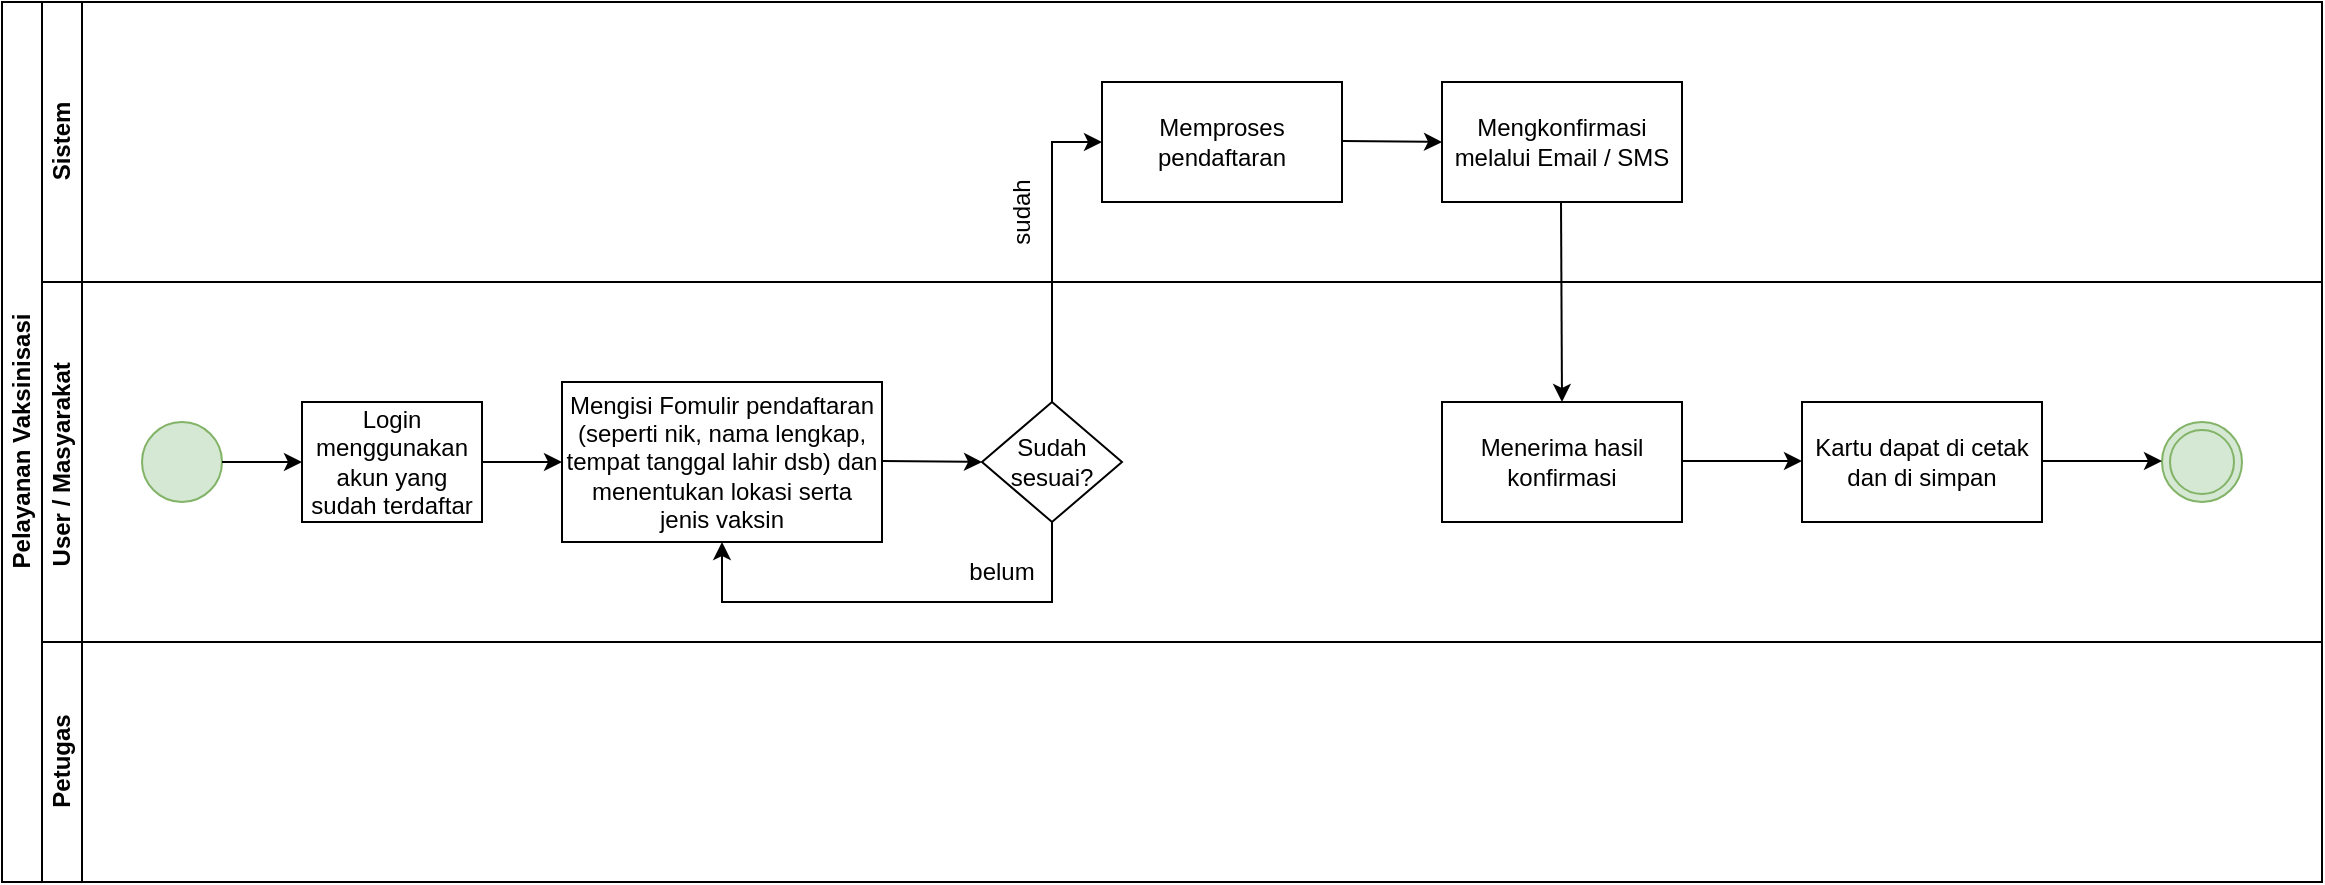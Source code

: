 <mxfile version="20.8.10" type="device" pages="5"><diagram id="prtHgNgQTEPvFCAcTncT" name="Page-1"><mxGraphModel dx="1036" dy="606" grid="1" gridSize="10" guides="1" tooltips="1" connect="1" arrows="1" fold="1" page="1" pageScale="1" pageWidth="827" pageHeight="1169" math="0" shadow="0"><root><mxCell id="0"/><mxCell id="1" parent="0"/><mxCell id="dNxyNK7c78bLwvsdeMH5-19" value="Pelayanan Vaksinisasi" style="swimlane;html=1;childLayout=stackLayout;resizeParent=1;resizeParentMax=0;horizontal=0;startSize=20;horizontalStack=0;" parent="1" vertex="1"><mxGeometry x="40" y="40" width="1160" height="440" as="geometry"/></mxCell><mxCell id="dNxyNK7c78bLwvsdeMH5-20" value="Sistem" style="swimlane;html=1;startSize=20;horizontal=0;" parent="dNxyNK7c78bLwvsdeMH5-19" vertex="1"><mxGeometry x="20" width="1140" height="140" as="geometry"/></mxCell><mxCell id="LOuu-jyHuqDGYRg9xPOF-10" value="" style="endArrow=classic;html=1;rounded=0;exitX=0.5;exitY=0;exitDx=0;exitDy=0;" parent="dNxyNK7c78bLwvsdeMH5-20" source="LOuu-jyHuqDGYRg9xPOF-5" edge="1"><mxGeometry width="50" height="50" relative="1" as="geometry"><mxPoint x="480" y="190" as="sourcePoint"/><mxPoint x="530" y="70" as="targetPoint"/><Array as="points"><mxPoint x="505" y="70"/></Array></mxGeometry></mxCell><mxCell id="LOuu-jyHuqDGYRg9xPOF-11" value="Memproses pendaftaran" style="rounded=0;whiteSpace=wrap;html=1;" parent="dNxyNK7c78bLwvsdeMH5-20" vertex="1"><mxGeometry x="530" y="40" width="120" height="60" as="geometry"/></mxCell><mxCell id="LOuu-jyHuqDGYRg9xPOF-14" value="" style="endArrow=classic;html=1;rounded=0;" parent="dNxyNK7c78bLwvsdeMH5-20" edge="1"><mxGeometry width="50" height="50" relative="1" as="geometry"><mxPoint x="650" y="69.5" as="sourcePoint"/><mxPoint x="700" y="70" as="targetPoint"/></mxGeometry></mxCell><mxCell id="LOuu-jyHuqDGYRg9xPOF-13" value="Mengkonfirmasi melalui Email / SMS" style="rounded=0;whiteSpace=wrap;html=1;" parent="dNxyNK7c78bLwvsdeMH5-20" vertex="1"><mxGeometry x="700" y="40" width="120" height="60" as="geometry"/></mxCell><mxCell id="LOuu-jyHuqDGYRg9xPOF-15" value="" style="endArrow=classic;html=1;rounded=0;entryX=0.5;entryY=0;entryDx=0;entryDy=0;" parent="dNxyNK7c78bLwvsdeMH5-20" target="LOuu-jyHuqDGYRg9xPOF-16" edge="1"><mxGeometry width="50" height="50" relative="1" as="geometry"><mxPoint x="759.5" y="100" as="sourcePoint"/><mxPoint x="760" y="190" as="targetPoint"/></mxGeometry></mxCell><mxCell id="LOuu-jyHuqDGYRg9xPOF-40" value="sudah" style="text;html=1;strokeColor=none;fillColor=none;align=center;verticalAlign=middle;whiteSpace=wrap;rounded=0;rotation=270;" parent="dNxyNK7c78bLwvsdeMH5-20" vertex="1"><mxGeometry x="460" y="90" width="60" height="30" as="geometry"/></mxCell><mxCell id="dNxyNK7c78bLwvsdeMH5-21" value="User / Masyarakat&amp;nbsp;" style="swimlane;html=1;startSize=20;horizontal=0;" parent="dNxyNK7c78bLwvsdeMH5-19" vertex="1"><mxGeometry x="20" y="140" width="1140" height="180" as="geometry"><mxRectangle x="20" y="120" width="430" height="30" as="alternateBounds"/></mxGeometry></mxCell><mxCell id="dNxyNK7c78bLwvsdeMH5-23" value="" style="ellipse;whiteSpace=wrap;html=1;fillColor=#d5e8d4;strokeColor=#82b366;" parent="dNxyNK7c78bLwvsdeMH5-21" vertex="1"><mxGeometry x="50" y="70" width="40" height="40" as="geometry"/></mxCell><mxCell id="dNxyNK7c78bLwvsdeMH5-24" value="Login menggunakan akun yang sudah terdaftar" style="rounded=0;whiteSpace=wrap;html=1;fontFamily=Helvetica;fontSize=12;fontColor=#000000;align=center;" parent="dNxyNK7c78bLwvsdeMH5-21" vertex="1"><mxGeometry x="130" y="60" width="90" height="60" as="geometry"/></mxCell><mxCell id="dNxyNK7c78bLwvsdeMH5-25" value="" style="edgeStyle=orthogonalEdgeStyle;rounded=0;orthogonalLoop=1;jettySize=auto;html=1;" parent="dNxyNK7c78bLwvsdeMH5-21" source="dNxyNK7c78bLwvsdeMH5-23" target="dNxyNK7c78bLwvsdeMH5-24" edge="1"><mxGeometry relative="1" as="geometry"/></mxCell><mxCell id="LOuu-jyHuqDGYRg9xPOF-1" value="Mengisi Fomulir pendaftaran (seperti nik, nama lengkap, tempat tanggal lahir dsb) dan menentukan lokasi serta jenis vaksin" style="rounded=0;whiteSpace=wrap;html=1;" parent="dNxyNK7c78bLwvsdeMH5-21" vertex="1"><mxGeometry x="260" y="50" width="160" height="80" as="geometry"/></mxCell><mxCell id="LOuu-jyHuqDGYRg9xPOF-2" value="" style="endArrow=classic;html=1;rounded=0;entryX=0;entryY=0.5;entryDx=0;entryDy=0;exitX=1;exitY=0.5;exitDx=0;exitDy=0;" parent="dNxyNK7c78bLwvsdeMH5-21" source="dNxyNK7c78bLwvsdeMH5-24" target="LOuu-jyHuqDGYRg9xPOF-1" edge="1"><mxGeometry width="50" height="50" relative="1" as="geometry"><mxPoint x="210" y="-140.5" as="sourcePoint"/><mxPoint x="270" y="-140.5" as="targetPoint"/></mxGeometry></mxCell><mxCell id="LOuu-jyHuqDGYRg9xPOF-5" value="Sudah sesuai?" style="rhombus;whiteSpace=wrap;html=1;" parent="dNxyNK7c78bLwvsdeMH5-21" vertex="1"><mxGeometry x="470" y="60" width="70" height="60" as="geometry"/></mxCell><mxCell id="LOuu-jyHuqDGYRg9xPOF-3" value="" style="endArrow=classic;html=1;rounded=0;" parent="dNxyNK7c78bLwvsdeMH5-21" edge="1"><mxGeometry width="50" height="50" relative="1" as="geometry"><mxPoint x="420" y="89.5" as="sourcePoint"/><mxPoint x="470" y="90" as="targetPoint"/></mxGeometry></mxCell><mxCell id="LOuu-jyHuqDGYRg9xPOF-8" value="belum" style="text;html=1;strokeColor=none;fillColor=none;align=center;verticalAlign=middle;whiteSpace=wrap;rounded=0;rotation=0;" parent="dNxyNK7c78bLwvsdeMH5-21" vertex="1"><mxGeometry x="450" y="130" width="60" height="30" as="geometry"/></mxCell><mxCell id="LOuu-jyHuqDGYRg9xPOF-9" value="" style="endArrow=classic;html=1;rounded=0;exitX=0.5;exitY=1;exitDx=0;exitDy=0;" parent="dNxyNK7c78bLwvsdeMH5-21" source="LOuu-jyHuqDGYRg9xPOF-5" edge="1"><mxGeometry width="50" height="50" relative="1" as="geometry"><mxPoint x="485" y="120" as="sourcePoint"/><mxPoint x="340" y="130" as="targetPoint"/><Array as="points"><mxPoint x="505" y="160"/><mxPoint x="340" y="160"/></Array></mxGeometry></mxCell><mxCell id="LOuu-jyHuqDGYRg9xPOF-16" value="Menerima hasil konfirmasi" style="rounded=0;whiteSpace=wrap;html=1;" parent="dNxyNK7c78bLwvsdeMH5-21" vertex="1"><mxGeometry x="700" y="60" width="120" height="60" as="geometry"/></mxCell><mxCell id="LOuu-jyHuqDGYRg9xPOF-17" value="" style="endArrow=classic;html=1;rounded=0;" parent="dNxyNK7c78bLwvsdeMH5-21" edge="1"><mxGeometry width="50" height="50" relative="1" as="geometry"><mxPoint x="820" y="89.5" as="sourcePoint"/><mxPoint x="880" y="89.5" as="targetPoint"/></mxGeometry></mxCell><mxCell id="LOuu-jyHuqDGYRg9xPOF-18" value="Kartu dapat di cetak dan di simpan" style="rounded=0;whiteSpace=wrap;html=1;" parent="dNxyNK7c78bLwvsdeMH5-21" vertex="1"><mxGeometry x="880" y="60" width="120" height="60" as="geometry"/></mxCell><mxCell id="wQNVYdgq0Wwh8lazHFHX-1" value="" style="ellipse;shape=doubleEllipse;whiteSpace=wrap;html=1;aspect=fixed;fillColor=#d5e8d4;strokeColor=#82b366;" parent="dNxyNK7c78bLwvsdeMH5-21" vertex="1"><mxGeometry x="1060" y="70" width="40" height="40" as="geometry"/></mxCell><mxCell id="wQNVYdgq0Wwh8lazHFHX-4" value="" style="endArrow=classic;html=1;rounded=0;" parent="dNxyNK7c78bLwvsdeMH5-21" edge="1"><mxGeometry width="50" height="50" relative="1" as="geometry"><mxPoint x="1000" y="89.5" as="sourcePoint"/><mxPoint x="1060" y="89.5" as="targetPoint"/></mxGeometry></mxCell><mxCell id="dNxyNK7c78bLwvsdeMH5-22" value="Petugas" style="swimlane;html=1;startSize=20;horizontal=0;" parent="dNxyNK7c78bLwvsdeMH5-19" vertex="1"><mxGeometry x="20" y="320" width="1140" height="120" as="geometry"/></mxCell></root></mxGraphModel></diagram><diagram id="8K94MQqM-Vt7D3a527Qc" name="Page-2"><mxGraphModel dx="1036" dy="606" grid="1" gridSize="10" guides="1" tooltips="1" connect="1" arrows="1" fold="1" page="1" pageScale="1" pageWidth="850" pageHeight="1100" math="0" shadow="0"><root><mxCell id="0"/><mxCell id="1" parent="0"/><mxCell id="xqZS6DgPjdt3YnQOpDc3-1" value="Pelayanan Vaksinisasi" style="swimlane;html=1;childLayout=stackLayout;resizeParent=1;resizeParentMax=0;horizontal=0;startSize=20;horizontalStack=0;" vertex="1" parent="1"><mxGeometry x="40" y="40" width="1720" height="470" as="geometry"/></mxCell><mxCell id="xqZS6DgPjdt3YnQOpDc3-2" value="Sistem" style="swimlane;html=1;startSize=20;horizontal=0;" vertex="1" parent="xqZS6DgPjdt3YnQOpDc3-1"><mxGeometry x="20" width="1700" height="140" as="geometry"/></mxCell><mxCell id="Rt38wYcLtu5d_WjaU9A9-9" value="menampilkan status program vaksinasi bahwa anda siap di vaksin di lokasi terdekat dari tempat tinggal anda" style="rounded=0;whiteSpace=wrap;html=1;strokeColor=#000000;fillColor=#FFFFFF;" vertex="1" parent="xqZS6DgPjdt3YnQOpDc3-2"><mxGeometry x="620" y="40" width="170" height="60" as="geometry"/></mxCell><mxCell id="Rt38wYcLtu5d_WjaU9A9-10" value="" style="endArrow=classic;html=1;rounded=0;" edge="1" parent="xqZS6DgPjdt3YnQOpDc3-2"><mxGeometry width="50" height="50" relative="1" as="geometry"><mxPoint x="790" y="70" as="sourcePoint"/><mxPoint x="830" y="200" as="targetPoint"/><Array as="points"><mxPoint x="830" y="70"/></Array></mxGeometry></mxCell><mxCell id="Rt38wYcLtu5d_WjaU9A9-31" value="Menampilkan sertifikat vaksin, klik gambar sertifikat lalu unduh" style="rounded=0;whiteSpace=wrap;html=1;strokeColor=#000000;fillColor=#FFFFFF;" vertex="1" parent="xqZS6DgPjdt3YnQOpDc3-2"><mxGeometry x="1330" y="40" width="120" height="60" as="geometry"/></mxCell><mxCell id="Rt38wYcLtu5d_WjaU9A9-32" value="" style="endArrow=classic;html=1;rounded=0;" edge="1" parent="xqZS6DgPjdt3YnQOpDc3-2"><mxGeometry width="50" height="50" relative="1" as="geometry"><mxPoint x="1450" y="70" as="sourcePoint"/><mxPoint x="1500" y="70" as="targetPoint"/></mxGeometry></mxCell><mxCell id="Rt38wYcLtu5d_WjaU9A9-33" value="" style="ellipse;shape=doubleEllipse;whiteSpace=wrap;html=1;aspect=fixed;strokeColor=#000000;fillColor=#000000;" vertex="1" parent="xqZS6DgPjdt3YnQOpDc3-2"><mxGeometry x="1500" y="55" width="30" height="30" as="geometry"/></mxCell><mxCell id="xqZS6DgPjdt3YnQOpDc3-9" value="User / Masyarakat&amp;nbsp;" style="swimlane;html=1;startSize=20;horizontal=0;" vertex="1" parent="xqZS6DgPjdt3YnQOpDc3-1"><mxGeometry x="20" y="140" width="1700" height="180" as="geometry"><mxRectangle x="20" y="120" width="430" height="30" as="alternateBounds"/></mxGeometry></mxCell><mxCell id="xqZS6DgPjdt3YnQOpDc3-25" value="" style="ellipse;whiteSpace=wrap;html=1;aspect=fixed;strokeColor=#000000;fillColor=#000000;" vertex="1" parent="xqZS6DgPjdt3YnQOpDc3-9"><mxGeometry x="40" y="80" width="20" height="20" as="geometry"/></mxCell><mxCell id="2CpJQ2Hvo_l_LC1TLVU6-1" value="" style="endArrow=classic;html=1;rounded=0;" edge="1" parent="xqZS6DgPjdt3YnQOpDc3-9"><mxGeometry width="50" height="50" relative="1" as="geometry"><mxPoint x="60" y="89.5" as="sourcePoint"/><mxPoint x="100" y="90" as="targetPoint"/></mxGeometry></mxCell><mxCell id="2CpJQ2Hvo_l_LC1TLVU6-2" value="Login menggunakan akun yang sudah terdaftar" style="rounded=0;whiteSpace=wrap;html=1;strokeColor=#000000;fillColor=#FFFFFF;" vertex="1" parent="xqZS6DgPjdt3YnQOpDc3-9"><mxGeometry x="100" y="60" width="120" height="60" as="geometry"/></mxCell><mxCell id="2CpJQ2Hvo_l_LC1TLVU6-3" value="" style="endArrow=classic;html=1;rounded=0;" edge="1" parent="xqZS6DgPjdt3YnQOpDc3-9"><mxGeometry width="50" height="50" relative="1" as="geometry"><mxPoint x="220" y="89.5" as="sourcePoint"/><mxPoint x="260" y="90" as="targetPoint"/></mxGeometry></mxCell><mxCell id="2CpJQ2Hvo_l_LC1TLVU6-4" value="klik pendaftaran vaksinisasi&amp;nbsp;" style="rounded=0;whiteSpace=wrap;html=1;strokeColor=#000000;fillColor=#FFFFFF;" vertex="1" parent="xqZS6DgPjdt3YnQOpDc3-9"><mxGeometry x="260" y="60" width="130" height="60" as="geometry"/></mxCell><mxCell id="Rt38wYcLtu5d_WjaU9A9-2" value="" style="endArrow=classic;html=1;rounded=0;" edge="1" parent="xqZS6DgPjdt3YnQOpDc3-9"><mxGeometry width="50" height="50" relative="1" as="geometry"><mxPoint x="390" y="89.5" as="sourcePoint"/><mxPoint x="430" y="90" as="targetPoint"/></mxGeometry></mxCell><mxCell id="Rt38wYcLtu5d_WjaU9A9-3" value="Mengisi formulir pendaftaran sesuai data KTP" style="rounded=0;whiteSpace=wrap;html=1;strokeColor=#000000;fillColor=#FFFFFF;" vertex="1" parent="xqZS6DgPjdt3YnQOpDc3-9"><mxGeometry x="430" y="60" width="120" height="60" as="geometry"/></mxCell><mxCell id="Rt38wYcLtu5d_WjaU9A9-4" value="" style="endArrow=classic;html=1;rounded=0;" edge="1" parent="xqZS6DgPjdt3YnQOpDc3-9"><mxGeometry width="50" height="50" relative="1" as="geometry"><mxPoint x="550" y="89.5" as="sourcePoint"/><mxPoint x="590" y="90" as="targetPoint"/></mxGeometry></mxCell><mxCell id="Rt38wYcLtu5d_WjaU9A9-6" value="berhasil?" style="rhombus;whiteSpace=wrap;html=1;strokeColor=#000000;fillColor=#FFFFFF;" vertex="1" parent="xqZS6DgPjdt3YnQOpDc3-9"><mxGeometry x="590" y="55" width="70" height="70" as="geometry"/></mxCell><mxCell id="Rt38wYcLtu5d_WjaU9A9-7" value="" style="endArrow=classic;html=1;rounded=0;exitX=0.5;exitY=0;exitDx=0;exitDy=0;entryX=0.5;entryY=0;entryDx=0;entryDy=0;" edge="1" parent="xqZS6DgPjdt3YnQOpDc3-9" source="Rt38wYcLtu5d_WjaU9A9-6" target="Rt38wYcLtu5d_WjaU9A9-3"><mxGeometry width="50" height="50" relative="1" as="geometry"><mxPoint x="620" y="55" as="sourcePoint"/><mxPoint x="510" y="50" as="targetPoint"/><Array as="points"><mxPoint x="625" y="20"/><mxPoint x="490" y="20"/></Array></mxGeometry></mxCell><mxCell id="Rt38wYcLtu5d_WjaU9A9-8" value="" style="endArrow=classic;html=1;rounded=0;" edge="1" parent="xqZS6DgPjdt3YnQOpDc3-9"><mxGeometry width="50" height="50" relative="1" as="geometry"><mxPoint x="660" y="90" as="sourcePoint"/><mxPoint x="700" y="-40" as="targetPoint"/><Array as="points"><mxPoint x="700" y="90"/></Array></mxGeometry></mxCell><mxCell id="Rt38wYcLtu5d_WjaU9A9-11" value="Datang ke lokasi vaksinasi" style="rounded=0;whiteSpace=wrap;html=1;strokeColor=#000000;fillColor=#FFFFFF;" vertex="1" parent="xqZS6DgPjdt3YnQOpDc3-9"><mxGeometry x="770" y="60" width="120" height="60" as="geometry"/></mxCell><mxCell id="Rt38wYcLtu5d_WjaU9A9-12" value="" style="endArrow=classic;html=1;rounded=0;" edge="1" parent="xqZS6DgPjdt3YnQOpDc3-9"><mxGeometry width="50" height="50" relative="1" as="geometry"><mxPoint x="830" y="120" as="sourcePoint"/><mxPoint x="830" y="220" as="targetPoint"/></mxGeometry></mxCell><mxCell id="Rt38wYcLtu5d_WjaU9A9-19" value="Dicek suhu badan dan tensi" style="rounded=0;whiteSpace=wrap;html=1;strokeColor=#000000;fillColor=#FFFFFF;" vertex="1" parent="xqZS6DgPjdt3YnQOpDc3-9"><mxGeometry x="990" y="60" width="120" height="60" as="geometry"/></mxCell><mxCell id="Rt38wYcLtu5d_WjaU9A9-24" value="" style="endArrow=classic;html=1;rounded=0;" edge="1" parent="xqZS6DgPjdt3YnQOpDc3-9"><mxGeometry width="50" height="50" relative="1" as="geometry"><mxPoint x="1110" y="90" as="sourcePoint"/><mxPoint x="1140" y="220" as="targetPoint"/><Array as="points"><mxPoint x="1140" y="90"/></Array></mxGeometry></mxCell><mxCell id="Rt38wYcLtu5d_WjaU9A9-27" value="observasi 30 menit dan vaksinasi telah di lakukan" style="rounded=0;whiteSpace=wrap;html=1;strokeColor=#000000;fillColor=#FFFFFF;" vertex="1" parent="xqZS6DgPjdt3YnQOpDc3-9"><mxGeometry x="1160" y="60" width="120" height="60" as="geometry"/></mxCell><mxCell id="Rt38wYcLtu5d_WjaU9A9-28" value="" style="endArrow=classic;html=1;rounded=0;" edge="1" parent="xqZS6DgPjdt3YnQOpDc3-9"><mxGeometry width="50" height="50" relative="1" as="geometry"><mxPoint x="1280" y="90" as="sourcePoint"/><mxPoint x="1320" y="90" as="targetPoint"/></mxGeometry></mxCell><mxCell id="Rt38wYcLtu5d_WjaU9A9-29" value="Login ke sistem untuk mengecek sertifikat vaksin dengan menginputkan no telp dan nama lengkap. Klik submit lalu klik sertifikat vaksin" style="rounded=0;whiteSpace=wrap;html=1;strokeColor=#000000;fillColor=#FFFFFF;" vertex="1" parent="xqZS6DgPjdt3YnQOpDc3-9"><mxGeometry x="1320" y="60" width="180" height="80" as="geometry"/></mxCell><mxCell id="Rt38wYcLtu5d_WjaU9A9-30" value="" style="endArrow=classic;html=1;rounded=0;" edge="1" parent="xqZS6DgPjdt3YnQOpDc3-9"><mxGeometry width="50" height="50" relative="1" as="geometry"><mxPoint x="1390" y="60" as="sourcePoint"/><mxPoint x="1390" y="-40" as="targetPoint"/></mxGeometry></mxCell><mxCell id="Rt38wYcLtu5d_WjaU9A9-34" value="tidak" style="text;html=1;align=center;verticalAlign=middle;resizable=0;points=[];autosize=1;strokeColor=none;fillColor=none;rotation=270;" vertex="1" parent="xqZS6DgPjdt3YnQOpDc3-9"><mxGeometry x="590" y="25" width="50" height="30" as="geometry"/></mxCell><mxCell id="Rt38wYcLtu5d_WjaU9A9-35" value="ya" style="text;html=1;align=center;verticalAlign=middle;resizable=0;points=[];autosize=1;strokeColor=none;fillColor=none;" vertex="1" parent="xqZS6DgPjdt3YnQOpDc3-9"><mxGeometry x="660" y="60" width="40" height="30" as="geometry"/></mxCell><mxCell id="xqZS6DgPjdt3YnQOpDc3-24" value="Petugas" style="swimlane;html=1;startSize=20;horizontal=0;" vertex="1" parent="xqZS6DgPjdt3YnQOpDc3-1"><mxGeometry x="20" y="320" width="1700" height="150" as="geometry"/></mxCell><mxCell id="Rt38wYcLtu5d_WjaU9A9-14" value="Melakukan registrasi ulang untuk mengecek apakah sudah terdaftar atau belum&amp;nbsp;" style="rounded=0;whiteSpace=wrap;html=1;strokeColor=#000000;fillColor=#FFFFFF;" vertex="1" parent="xqZS6DgPjdt3YnQOpDc3-24"><mxGeometry x="760" y="40" width="140" height="60" as="geometry"/></mxCell><mxCell id="Rt38wYcLtu5d_WjaU9A9-16" value="" style="endArrow=classic;html=1;rounded=0;" edge="1" parent="xqZS6DgPjdt3YnQOpDc3-24"><mxGeometry width="50" height="50" relative="1" as="geometry"><mxPoint x="900" y="70" as="sourcePoint"/><mxPoint x="940" y="70" as="targetPoint"/></mxGeometry></mxCell><mxCell id="Rt38wYcLtu5d_WjaU9A9-17" value="sudah daftar?" style="rhombus;whiteSpace=wrap;html=1;strokeColor=#000000;fillColor=#FFFFFF;" vertex="1" parent="xqZS6DgPjdt3YnQOpDc3-24"><mxGeometry x="940" y="35" width="70" height="70" as="geometry"/></mxCell><mxCell id="Rt38wYcLtu5d_WjaU9A9-18" value="" style="endArrow=classic;html=1;rounded=0;" edge="1" parent="xqZS6DgPjdt3YnQOpDc3-24"><mxGeometry width="50" height="50" relative="1" as="geometry"><mxPoint x="1010" y="70" as="sourcePoint"/><mxPoint x="1050" y="-60" as="targetPoint"/><Array as="points"><mxPoint x="1050" y="70"/></Array></mxGeometry></mxCell><mxCell id="Rt38wYcLtu5d_WjaU9A9-25" value="Proses vaksinasi dilakukan" style="rounded=0;whiteSpace=wrap;html=1;strokeColor=#000000;fillColor=#FFFFFF;" vertex="1" parent="xqZS6DgPjdt3YnQOpDc3-24"><mxGeometry x="1080" y="40" width="120" height="60" as="geometry"/></mxCell><mxCell id="Rt38wYcLtu5d_WjaU9A9-26" value="" style="endArrow=classic;html=1;rounded=0;" edge="1" parent="xqZS6DgPjdt3YnQOpDc3-24"><mxGeometry width="50" height="50" relative="1" as="geometry"><mxPoint x="1200" y="69.5" as="sourcePoint"/><mxPoint x="1220" y="-60" as="targetPoint"/><Array as="points"><mxPoint x="1220" y="70"/></Array></mxGeometry></mxCell><mxCell id="Rt38wYcLtu5d_WjaU9A9-37" value="belum" style="text;html=1;align=center;verticalAlign=middle;resizable=0;points=[];autosize=1;strokeColor=none;fillColor=none;" vertex="1" parent="xqZS6DgPjdt3YnQOpDc3-24"><mxGeometry x="920" y="105" width="60" height="30" as="geometry"/></mxCell><mxCell id="Rt38wYcLtu5d_WjaU9A9-38" value="sudah" style="text;html=1;align=center;verticalAlign=middle;resizable=0;points=[];autosize=1;strokeColor=none;fillColor=none;rotation=270;" vertex="1" parent="xqZS6DgPjdt3YnQOpDc3-24"><mxGeometry x="1010" y="30" width="60" height="30" as="geometry"/></mxCell><mxCell id="Rt38wYcLtu5d_WjaU9A9-15" value="" style="endArrow=classic;html=1;rounded=0;entryX=0.5;entryY=1;entryDx=0;entryDy=0;exitX=0.5;exitY=1;exitDx=0;exitDy=0;" edge="1" parent="xqZS6DgPjdt3YnQOpDc3-1" source="Rt38wYcLtu5d_WjaU9A9-17" target="2CpJQ2Hvo_l_LC1TLVU6-4"><mxGeometry width="50" height="50" relative="1" as="geometry"><mxPoint x="1000" y="430" as="sourcePoint"/><mxPoint x="340" y="270" as="targetPoint"/><Array as="points"><mxPoint x="995" y="450"/><mxPoint x="345" y="450"/></Array></mxGeometry></mxCell></root></mxGraphModel></diagram><diagram id="FvnniXSFJFe5qdz_kHg-" name="Page-3"><mxGraphModel dx="1036" dy="606" grid="1" gridSize="10" guides="1" tooltips="1" connect="1" arrows="1" fold="1" page="1" pageScale="1" pageWidth="850" pageHeight="1100" math="0" shadow="0"><root><mxCell id="0"/><mxCell id="1" parent="0"/><mxCell id="aJBUdQUYn5VP0tZfn6v--1" value="Pelayanan Pendaftaran Rumah Sakit" style="swimlane;html=1;childLayout=stackLayout;resizeParent=1;resizeParentMax=0;horizontal=0;startSize=20;horizontalStack=0;" parent="1" vertex="1"><mxGeometry x="40" y="40" width="2400" height="490" as="geometry"/></mxCell><mxCell id="aJBUdQUYn5VP0tZfn6v--2" value="Sistem" style="swimlane;html=1;startSize=20;horizontal=0;" parent="aJBUdQUYn5VP0tZfn6v--1" vertex="1"><mxGeometry x="20" width="2380" height="160" as="geometry"/></mxCell><mxCell id="v40Nx-a6k0F29u0qCqgG-9" value="Melakukan pengecekan kelengkapan data" style="rounded=0;whiteSpace=wrap;html=1;strokeColor=#141514;fillColor=#FFFFFF;" parent="aJBUdQUYn5VP0tZfn6v--2" vertex="1"><mxGeometry x="690" y="60" width="120" height="60" as="geometry"/></mxCell><mxCell id="v40Nx-a6k0F29u0qCqgG-11" value="data sudah lengkap?" style="rhombus;whiteSpace=wrap;html=1;strokeColor=#141514;fillColor=#FFFFFF;" parent="aJBUdQUYn5VP0tZfn6v--2" vertex="1"><mxGeometry x="860" y="50" width="70" height="80" as="geometry"/></mxCell><mxCell id="bD3K9iYFp6nNUAMUCaT--7" value="" style="endArrow=classic;html=1;rounded=0;" parent="aJBUdQUYn5VP0tZfn6v--2" edge="1"><mxGeometry width="50" height="50" relative="1" as="geometry"><mxPoint x="810" y="90" as="sourcePoint"/><mxPoint x="860" y="90" as="targetPoint"/></mxGeometry></mxCell><mxCell id="bD3K9iYFp6nNUAMUCaT--9" value="" style="endArrow=classic;html=1;rounded=0;" parent="aJBUdQUYn5VP0tZfn6v--2" edge="1"><mxGeometry width="50" height="50" relative="1" as="geometry"><mxPoint x="930" y="90" as="sourcePoint"/><mxPoint x="980" y="90" as="targetPoint"/></mxGeometry></mxCell><mxCell id="v40Nx-a6k0F29u0qCqgG-15" value="Melakukan konfirmasi/pemberitahuan melalui Email/SMS bahwa akunnya sudah bisa digunakan" style="rounded=0;whiteSpace=wrap;html=1;strokeColor=#141514;fillColor=#FFFFFF;" parent="aJBUdQUYn5VP0tZfn6v--2" vertex="1"><mxGeometry x="980" y="60" width="190" height="60" as="geometry"/></mxCell><mxCell id="bD3K9iYFp6nNUAMUCaT--15" value="" style="endArrow=classic;html=1;rounded=0;entryX=0.5;entryY=0;entryDx=0;entryDy=0;" parent="aJBUdQUYn5VP0tZfn6v--2" target="bD3K9iYFp6nNUAMUCaT--13" edge="1"><mxGeometry width="50" height="50" relative="1" as="geometry"><mxPoint x="1090" y="120" as="sourcePoint"/><mxPoint x="1090" y="230" as="targetPoint"/></mxGeometry></mxCell><mxCell id="bD3K9iYFp6nNUAMUCaT--24" value="Konfirmasi pendaftaran" style="rounded=0;whiteSpace=wrap;html=1;strokeColor=#141514;fillColor=#FFFFFF;" parent="aJBUdQUYn5VP0tZfn6v--2" vertex="1"><mxGeometry x="1640" y="50" width="120" height="60" as="geometry"/></mxCell><mxCell id="bD3K9iYFp6nNUAMUCaT--25" value="apakah sudah benar ?" style="rhombus;whiteSpace=wrap;html=1;strokeColor=#141514;fillColor=#FFFFFF;" parent="aJBUdQUYn5VP0tZfn6v--2" vertex="1"><mxGeometry x="1810" y="35" width="100" height="90" as="geometry"/></mxCell><mxCell id="bD3K9iYFp6nNUAMUCaT--26" value="" style="endArrow=classic;html=1;rounded=0;" parent="aJBUdQUYn5VP0tZfn6v--2" target="bD3K9iYFp6nNUAMUCaT--25" edge="1"><mxGeometry width="50" height="50" relative="1" as="geometry"><mxPoint x="1760" y="80" as="sourcePoint"/><mxPoint x="1810" y="30" as="targetPoint"/></mxGeometry></mxCell><mxCell id="bD3K9iYFp6nNUAMUCaT--27" value="" style="endArrow=classic;html=1;rounded=0;entryX=0.5;entryY=0;entryDx=0;entryDy=0;" parent="aJBUdQUYn5VP0tZfn6v--2" target="bD3K9iYFp6nNUAMUCaT--17" edge="1"><mxGeometry width="50" height="50" relative="1" as="geometry"><mxPoint x="1860" y="35" as="sourcePoint"/><mxPoint x="1210" y="20" as="targetPoint"/><Array as="points"><mxPoint x="1860" y="20"/><mxPoint x="1500" y="20"/><mxPoint x="1260" y="20"/><mxPoint x="1260" y="180"/></Array></mxGeometry></mxCell><mxCell id="bD3K9iYFp6nNUAMUCaT--46" value="sudah" style="text;html=1;align=center;verticalAlign=middle;resizable=0;points=[];autosize=1;strokeColor=none;fillColor=none;" parent="aJBUdQUYn5VP0tZfn6v--2" vertex="1"><mxGeometry x="920" y="60" width="60" height="30" as="geometry"/></mxCell><mxCell id="bD3K9iYFp6nNUAMUCaT--47" value="belum" style="text;html=1;align=center;verticalAlign=middle;resizable=0;points=[];autosize=1;strokeColor=none;fillColor=none;" parent="aJBUdQUYn5VP0tZfn6v--2" vertex="1"><mxGeometry x="840" y="20" width="60" height="30" as="geometry"/></mxCell><mxCell id="bD3K9iYFp6nNUAMUCaT--48" value="belum" style="text;html=1;align=center;verticalAlign=middle;resizable=0;points=[];autosize=1;strokeColor=none;fillColor=none;" parent="aJBUdQUYn5VP0tZfn6v--2" vertex="1"><mxGeometry x="1800" y="20" width="60" height="30" as="geometry"/></mxCell><mxCell id="bD3K9iYFp6nNUAMUCaT--49" value="sudah" style="text;html=1;align=center;verticalAlign=middle;resizable=0;points=[];autosize=1;strokeColor=none;fillColor=none;rotation=90;" parent="aJBUdQUYn5VP0tZfn6v--2" vertex="1"><mxGeometry x="1850" y="125" width="60" height="30" as="geometry"/></mxCell><mxCell id="aJBUdQUYn5VP0tZfn6v--9" value="User" style="swimlane;html=1;startSize=20;horizontal=0;" parent="aJBUdQUYn5VP0tZfn6v--1" vertex="1"><mxGeometry x="20" y="160" width="2380" height="210" as="geometry"><mxRectangle x="20" y="120" width="430" height="30" as="alternateBounds"/></mxGeometry></mxCell><mxCell id="aJBUdQUYn5VP0tZfn6v--10" value="" style="ellipse;whiteSpace=wrap;html=1;fillColor=#111211;strokeColor=#141514;" parent="aJBUdQUYn5VP0tZfn6v--9" vertex="1"><mxGeometry x="40" y="90" width="30" height="30" as="geometry"/></mxCell><mxCell id="aJBUdQUYn5VP0tZfn6v--26" value="" style="endArrow=classic;html=1;rounded=0;" parent="aJBUdQUYn5VP0tZfn6v--9" edge="1"><mxGeometry width="50" height="50" relative="1" as="geometry"><mxPoint x="70" y="105" as="sourcePoint"/><mxPoint x="110" y="105" as="targetPoint"/></mxGeometry></mxCell><mxCell id="aJBUdQUYn5VP0tZfn6v--27" value="Kunjungin website yang dimiliki rumah sakit&amp;nbsp;" style="rounded=0;whiteSpace=wrap;html=1;strokeColor=#141514;fillColor=#FFFFFF;" parent="aJBUdQUYn5VP0tZfn6v--9" vertex="1"><mxGeometry x="110" y="75" width="120" height="60" as="geometry"/></mxCell><mxCell id="aJBUdQUYn5VP0tZfn6v--28" value="" style="endArrow=classic;html=1;rounded=0;exitX=1;exitY=0.5;exitDx=0;exitDy=0;" parent="aJBUdQUYn5VP0tZfn6v--9" source="aJBUdQUYn5VP0tZfn6v--27" edge="1"><mxGeometry width="50" height="50" relative="1" as="geometry"><mxPoint x="220" y="79.5" as="sourcePoint"/><mxPoint x="270" y="105" as="targetPoint"/></mxGeometry></mxCell><mxCell id="aJBUdQUYn5VP0tZfn6v--29" value="Melakukan pembuatan akun" style="rounded=0;whiteSpace=wrap;html=1;strokeColor=#141514;fillColor=#FFFFFF;" parent="aJBUdQUYn5VP0tZfn6v--9" vertex="1"><mxGeometry x="360" y="10" width="120" height="60" as="geometry"/></mxCell><mxCell id="v40Nx-a6k0F29u0qCqgG-5" value="Mengisi formulir yang berisi data diri seperti nama lengkap, alamat, dll. lalu klik submit" style="rounded=0;whiteSpace=wrap;html=1;strokeColor=#141514;fillColor=#FFFFFF;" parent="aJBUdQUYn5VP0tZfn6v--9" vertex="1"><mxGeometry x="520" y="10" width="140" height="60" as="geometry"/></mxCell><mxCell id="bD3K9iYFp6nNUAMUCaT--1" value="sudah punya akun ?" style="rhombus;whiteSpace=wrap;html=1;strokeColor=#141514;fillColor=#FFFFFF;" parent="aJBUdQUYn5VP0tZfn6v--9" vertex="1"><mxGeometry x="270" y="70" width="70" height="70" as="geometry"/></mxCell><mxCell id="bD3K9iYFp6nNUAMUCaT--5" value="" style="endArrow=classic;html=1;rounded=0;" parent="aJBUdQUYn5VP0tZfn6v--9" edge="1"><mxGeometry width="50" height="50" relative="1" as="geometry"><mxPoint x="480" y="39.5" as="sourcePoint"/><mxPoint x="520" y="40" as="targetPoint"/></mxGeometry></mxCell><mxCell id="bD3K9iYFp6nNUAMUCaT--2" value="" style="endArrow=classic;html=1;rounded=0;exitX=0.5;exitY=0;exitDx=0;exitDy=0;entryX=0;entryY=0.5;entryDx=0;entryDy=0;" parent="aJBUdQUYn5VP0tZfn6v--9" source="bD3K9iYFp6nNUAMUCaT--1" target="aJBUdQUYn5VP0tZfn6v--29" edge="1"><mxGeometry width="50" height="50" relative="1" as="geometry"><mxPoint x="300" y="30" as="sourcePoint"/><mxPoint x="360" y="30" as="targetPoint"/><Array as="points"><mxPoint x="305" y="40"/></Array></mxGeometry></mxCell><mxCell id="v40Nx-a6k0F29u0qCqgG-16" value="" style="endArrow=classic;html=1;rounded=0;entryX=0.5;entryY=1;entryDx=0;entryDy=0;" parent="aJBUdQUYn5VP0tZfn6v--9" target="v40Nx-a6k0F29u0qCqgG-9" edge="1"><mxGeometry width="50" height="50" relative="1" as="geometry"><mxPoint x="660" y="39.5" as="sourcePoint"/><mxPoint x="760" y="40" as="targetPoint"/><Array as="points"><mxPoint x="750" y="40"/></Array></mxGeometry></mxCell><mxCell id="bD3K9iYFp6nNUAMUCaT--6" value="Login menggunakan akun yang sudah terdaftar" style="rounded=0;whiteSpace=wrap;html=1;strokeColor=#141514;fillColor=#FFFFFF;" parent="aJBUdQUYn5VP0tZfn6v--9" vertex="1"><mxGeometry x="360" y="135" width="120" height="60" as="geometry"/></mxCell><mxCell id="bD3K9iYFp6nNUAMUCaT--10" value="" style="endArrow=classic;html=1;rounded=0;exitX=0.5;exitY=1;exitDx=0;exitDy=0;entryX=0;entryY=0.5;entryDx=0;entryDy=0;" parent="aJBUdQUYn5VP0tZfn6v--9" source="bD3K9iYFp6nNUAMUCaT--1" target="bD3K9iYFp6nNUAMUCaT--6" edge="1"><mxGeometry width="50" height="50" relative="1" as="geometry"><mxPoint x="310" y="150" as="sourcePoint"/><mxPoint x="360" y="195" as="targetPoint"/><Array as="points"><mxPoint x="305" y="165"/></Array></mxGeometry></mxCell><mxCell id="bD3K9iYFp6nNUAMUCaT--12" value="" style="endArrow=classic;html=1;rounded=0;" parent="aJBUdQUYn5VP0tZfn6v--9" target="bD3K9iYFp6nNUAMUCaT--13" edge="1"><mxGeometry width="50" height="50" relative="1" as="geometry"><mxPoint x="480" y="170" as="sourcePoint"/><mxPoint x="860" y="170" as="targetPoint"/><Array as="points"><mxPoint x="790" y="170"/><mxPoint x="790" y="105"/></Array></mxGeometry></mxCell><mxCell id="bD3K9iYFp6nNUAMUCaT--13" value="Klik opsi pendaftaran" style="rounded=0;whiteSpace=wrap;html=1;strokeColor=#141514;fillColor=#FFFFFF;" parent="aJBUdQUYn5VP0tZfn6v--9" vertex="1"><mxGeometry x="1030" y="75" width="120" height="60" as="geometry"/></mxCell><mxCell id="bD3K9iYFp6nNUAMUCaT--16" value="" style="endArrow=classic;html=1;rounded=0;" parent="aJBUdQUYn5VP0tZfn6v--9" edge="1"><mxGeometry width="50" height="50" relative="1" as="geometry"><mxPoint x="1150" y="104.5" as="sourcePoint"/><mxPoint x="1200" y="105" as="targetPoint"/></mxGeometry></mxCell><mxCell id="bD3K9iYFp6nNUAMUCaT--17" value="Mengisi formulir pendaftaran" style="rounded=0;whiteSpace=wrap;html=1;strokeColor=#141514;fillColor=#FFFFFF;" parent="aJBUdQUYn5VP0tZfn6v--9" vertex="1"><mxGeometry x="1200" y="75" width="120" height="60" as="geometry"/></mxCell><mxCell id="bD3K9iYFp6nNUAMUCaT--18" value="" style="endArrow=classic;html=1;rounded=0;" parent="aJBUdQUYn5VP0tZfn6v--9" edge="1"><mxGeometry width="50" height="50" relative="1" as="geometry"><mxPoint x="1320" y="104.5" as="sourcePoint"/><mxPoint x="1360" y="105" as="targetPoint"/></mxGeometry></mxCell><mxCell id="bD3K9iYFp6nNUAMUCaT--19" value="Memilih dokter / spesialis yang ingin dikunjungi" style="rounded=0;whiteSpace=wrap;html=1;strokeColor=#141514;fillColor=#FFFFFF;" parent="aJBUdQUYn5VP0tZfn6v--9" vertex="1"><mxGeometry x="1360" y="75" width="120" height="60" as="geometry"/></mxCell><mxCell id="bD3K9iYFp6nNUAMUCaT--20" value="" style="endArrow=classic;html=1;rounded=0;exitX=1;exitY=0.5;exitDx=0;exitDy=0;" parent="aJBUdQUYn5VP0tZfn6v--9" source="bD3K9iYFp6nNUAMUCaT--19" edge="1"><mxGeometry width="50" height="50" relative="1" as="geometry"><mxPoint x="1480" y="110" as="sourcePoint"/><mxPoint x="1520" y="105" as="targetPoint"/></mxGeometry></mxCell><mxCell id="bD3K9iYFp6nNUAMUCaT--21" value="Menentukan hari, tanggal dan jam&amp;nbsp;" style="rounded=0;whiteSpace=wrap;html=1;strokeColor=#141514;fillColor=#FFFFFF;" parent="aJBUdQUYn5VP0tZfn6v--9" vertex="1"><mxGeometry x="1520" y="75" width="120" height="60" as="geometry"/></mxCell><mxCell id="bD3K9iYFp6nNUAMUCaT--22" value="" style="endArrow=classic;html=1;rounded=0;" parent="aJBUdQUYn5VP0tZfn6v--9" edge="1"><mxGeometry width="50" height="50" relative="1" as="geometry"><mxPoint x="1640" y="104.5" as="sourcePoint"/><mxPoint x="1700" y="-50" as="targetPoint"/><Array as="points"><mxPoint x="1700" y="105"/></Array></mxGeometry></mxCell><mxCell id="bD3K9iYFp6nNUAMUCaT--30" value="Menerima konfirmasi berupa Email / SMS yang didalamnya sudah termasuk no antrian" style="rounded=0;whiteSpace=wrap;html=1;strokeColor=#141514;fillColor=#FFFFFF;" parent="aJBUdQUYn5VP0tZfn6v--9" vertex="1"><mxGeometry x="1790" y="80" width="140" height="60" as="geometry"/></mxCell><mxCell id="bD3K9iYFp6nNUAMUCaT--32" value="" style="endArrow=classic;html=1;rounded=0;" parent="aJBUdQUYn5VP0tZfn6v--9" edge="1"><mxGeometry width="50" height="50" relative="1" as="geometry"><mxPoint x="1930" y="110" as="sourcePoint"/><mxPoint x="1980" y="110" as="targetPoint"/></mxGeometry></mxCell><mxCell id="bD3K9iYFp6nNUAMUCaT--33" value="Datang kerumah sakit pada waktu dan tanggal yang ditentukan" style="rounded=0;whiteSpace=wrap;html=1;strokeColor=#141514;fillColor=#FFFFFF;" parent="aJBUdQUYn5VP0tZfn6v--9" vertex="1"><mxGeometry x="1980" y="80" width="120" height="60" as="geometry"/></mxCell><mxCell id="bD3K9iYFp6nNUAMUCaT--35" value="" style="endArrow=classic;html=1;rounded=0;" parent="aJBUdQUYn5VP0tZfn6v--9" edge="1"><mxGeometry width="50" height="50" relative="1" as="geometry"><mxPoint x="2040" y="140" as="sourcePoint"/><mxPoint x="2040" y="240" as="targetPoint"/></mxGeometry></mxCell><mxCell id="bD3K9iYFp6nNUAMUCaT--40" value="Menunggu hingga no antrian di panggil" style="rounded=0;whiteSpace=wrap;html=1;strokeColor=#141514;fillColor=#FFFFFF;" parent="aJBUdQUYn5VP0tZfn6v--9" vertex="1"><mxGeometry x="2150" y="80" width="120" height="60" as="geometry"/></mxCell><mxCell id="bD3K9iYFp6nNUAMUCaT--41" value="" style="endArrow=classic;html=1;rounded=0;" parent="aJBUdQUYn5VP0tZfn6v--9" edge="1"><mxGeometry width="50" height="50" relative="1" as="geometry"><mxPoint x="2270" y="110" as="sourcePoint"/><mxPoint x="2320" y="110" as="targetPoint"/></mxGeometry></mxCell><mxCell id="bD3K9iYFp6nNUAMUCaT--42" value="" style="ellipse;shape=doubleEllipse;whiteSpace=wrap;html=1;aspect=fixed;strokeColor=#141514;fillColor=#1a1919;" parent="aJBUdQUYn5VP0tZfn6v--9" vertex="1"><mxGeometry x="2320" y="95" width="30" height="30" as="geometry"/></mxCell><mxCell id="bD3K9iYFp6nNUAMUCaT--43" value="sudah" style="text;html=1;align=center;verticalAlign=middle;resizable=0;points=[];autosize=1;strokeColor=none;fillColor=none;" parent="aJBUdQUYn5VP0tZfn6v--9" vertex="1"><mxGeometry x="300" y="135" width="60" height="30" as="geometry"/></mxCell><mxCell id="bD3K9iYFp6nNUAMUCaT--45" value="belum" style="text;html=1;align=center;verticalAlign=middle;resizable=0;points=[];autosize=1;strokeColor=none;fillColor=none;" parent="aJBUdQUYn5VP0tZfn6v--9" vertex="1"><mxGeometry x="300" y="40" width="60" height="30" as="geometry"/></mxCell><mxCell id="aJBUdQUYn5VP0tZfn6v--24" value="Petugas" style="swimlane;html=1;startSize=20;horizontal=0;" parent="aJBUdQUYn5VP0tZfn6v--1" vertex="1"><mxGeometry x="20" y="370" width="2380" height="120" as="geometry"/></mxCell><mxCell id="bD3K9iYFp6nNUAMUCaT--36" value="Melakukan registrasi ulang dengan melihat hasil konfirmasi yang dikirim melalui Email/SMS" style="rounded=0;whiteSpace=wrap;html=1;strokeColor=#141514;fillColor=#FFFFFF;" parent="aJBUdQUYn5VP0tZfn6v--24" vertex="1"><mxGeometry x="1970" y="30" width="140" height="70" as="geometry"/></mxCell><mxCell id="bD3K9iYFp6nNUAMUCaT--37" value="" style="endArrow=classic;html=1;rounded=0;entryX=0.5;entryY=1;entryDx=0;entryDy=0;" parent="aJBUdQUYn5VP0tZfn6v--24" target="bD3K9iYFp6nNUAMUCaT--40" edge="1"><mxGeometry width="50" height="50" relative="1" as="geometry"><mxPoint x="2110" y="70" as="sourcePoint"/><mxPoint x="2210" y="-80" as="targetPoint"/><Array as="points"><mxPoint x="2210" y="70"/></Array></mxGeometry></mxCell><mxCell id="bD3K9iYFp6nNUAMUCaT--8" value="" style="endArrow=classic;html=1;rounded=0;exitX=0.5;exitY=0;exitDx=0;exitDy=0;entryX=0.5;entryY=0;entryDx=0;entryDy=0;" parent="aJBUdQUYn5VP0tZfn6v--1" source="v40Nx-a6k0F29u0qCqgG-11" target="v40Nx-a6k0F29u0qCqgG-5" edge="1"><mxGeometry width="50" height="50" relative="1" as="geometry"><mxPoint x="910" y="30" as="sourcePoint"/><mxPoint x="600" y="20" as="targetPoint"/><Array as="points"><mxPoint x="915" y="20"/><mxPoint x="610" y="20"/></Array></mxGeometry></mxCell><mxCell id="bD3K9iYFp6nNUAMUCaT--31" value="" style="endArrow=classic;html=1;rounded=0;entryX=0.5;entryY=0;entryDx=0;entryDy=0;exitX=0.5;exitY=1;exitDx=0;exitDy=0;" parent="aJBUdQUYn5VP0tZfn6v--1" source="bD3K9iYFp6nNUAMUCaT--25" target="bD3K9iYFp6nNUAMUCaT--30" edge="1"><mxGeometry width="50" height="50" relative="1" as="geometry"><mxPoint x="1880" y="130" as="sourcePoint"/><mxPoint x="1920" y="150" as="targetPoint"/></mxGeometry></mxCell></root></mxGraphModel></diagram><diagram id="ATurzi0wrB4uzXdS77o7" name="Page-4"><mxGraphModel dx="1036" dy="606" grid="1" gridSize="10" guides="1" tooltips="1" connect="1" arrows="1" fold="1" page="1" pageScale="1" pageWidth="850" pageHeight="1100" math="0" shadow="0"><root><mxCell id="0"/><mxCell id="1" parent="0"/><mxCell id="MnCu2MFftCjHpDriax7u-1" value="Penjualan di Warmindo" style="swimlane;html=1;childLayout=stackLayout;resizeParent=1;resizeParentMax=0;horizontal=0;startSize=20;horizontalStack=0;" parent="1" vertex="1"><mxGeometry x="115" y="150" width="1245" height="260" as="geometry"/></mxCell><mxCell id="MnCu2MFftCjHpDriax7u-2" value="Karyawan" style="swimlane;html=1;startSize=20;horizontal=0;" parent="MnCu2MFftCjHpDriax7u-1" vertex="1"><mxGeometry x="20" width="1225" height="140" as="geometry"/></mxCell><mxCell id="n5PLsZQoASUOfGYjgEiv-6" value="Melihat menu pesanan pelanggan dan memastikan bahwa menunya masih tersedia" style="rounded=0;whiteSpace=wrap;html=1;" parent="MnCu2MFftCjHpDriax7u-2" vertex="1"><mxGeometry x="272.5" y="40" width="145" height="70" as="geometry"/></mxCell><mxCell id="n5PLsZQoASUOfGYjgEiv-18" value="Menerima Pembayaran" style="rounded=0;whiteSpace=wrap;html=1;" parent="MnCu2MFftCjHpDriax7u-2" vertex="1"><mxGeometry x="985" y="30" width="120" height="60" as="geometry"/></mxCell><mxCell id="n5PLsZQoASUOfGYjgEiv-29" value="" style="endArrow=classic;html=1;rounded=0;" parent="MnCu2MFftCjHpDriax7u-2" edge="1"><mxGeometry width="50" height="50" relative="1" as="geometry"><mxPoint x="1105" y="59.5" as="sourcePoint"/><mxPoint x="1165" y="60" as="targetPoint"/></mxGeometry></mxCell><mxCell id="n5PLsZQoASUOfGYjgEiv-10" value="Memproses &lt;br&gt;Pesanan" style="rounded=0;whiteSpace=wrap;html=1;" parent="MnCu2MFftCjHpDriax7u-2" vertex="1"><mxGeometry x="465" y="45" width="120" height="60" as="geometry"/></mxCell><mxCell id="n5PLsZQoASUOfGYjgEiv-7" value="" style="endArrow=classic;html=1;rounded=0;" parent="MnCu2MFftCjHpDriax7u-2" edge="1"><mxGeometry width="50" height="50" relative="1" as="geometry"><mxPoint x="417.5" y="74.5" as="sourcePoint"/><mxPoint x="465" y="74.5" as="targetPoint"/><Array as="points"/></mxGeometry></mxCell><mxCell id="n5PLsZQoASUOfGYjgEiv-13" value="" style="endArrow=classic;html=1;rounded=0;" parent="MnCu2MFftCjHpDriax7u-2" edge="1"><mxGeometry width="50" height="50" relative="1" as="geometry"><mxPoint x="524.5" y="105" as="sourcePoint"/><mxPoint x="525" y="170" as="targetPoint"/></mxGeometry></mxCell><mxCell id="n5PLsZQoASUOfGYjgEiv-16" value="Mengantar pesanan" style="rounded=0;whiteSpace=wrap;html=1;" parent="MnCu2MFftCjHpDriax7u-2" vertex="1"><mxGeometry x="605" y="45" width="120" height="60" as="geometry"/></mxCell><mxCell id="bHU4gInipxYmeqvoj-qk-2" value="" style="endArrow=classic;html=1;rounded=0;" parent="MnCu2MFftCjHpDriax7u-2" edge="1"><mxGeometry width="50" height="50" relative="1" as="geometry"><mxPoint x="725" y="80" as="sourcePoint"/><mxPoint x="785" y="170" as="targetPoint"/><Array as="points"><mxPoint x="785" y="80"/></Array></mxGeometry></mxCell><mxCell id="n5PLsZQoASUOfGYjgEiv-26" value="" style="endArrow=classic;html=1;rounded=0;" parent="MnCu2MFftCjHpDriax7u-2" edge="1"><mxGeometry width="50" height="50" relative="1" as="geometry"><mxPoint x="1015" y="200" as="sourcePoint"/><mxPoint x="1045" y="90" as="targetPoint"/><Array as="points"><mxPoint x="1045" y="200"/></Array></mxGeometry></mxCell><mxCell id="bHU4gInipxYmeqvoj-qk-3" value="" style="ellipse;whiteSpace=wrap;html=1;aspect=fixed;fillColor=#121212;" parent="MnCu2MFftCjHpDriax7u-2" vertex="1"><mxGeometry x="1165" y="45" width="30" height="30" as="geometry"/></mxCell><mxCell id="MnCu2MFftCjHpDriax7u-24" value="Pelanggan" style="swimlane;html=1;startSize=20;horizontal=0;" parent="MnCu2MFftCjHpDriax7u-1" vertex="1"><mxGeometry x="20" y="140" width="1225" height="120" as="geometry"/></mxCell><mxCell id="MnCu2MFftCjHpDriax7u-25" value="" style="ellipse;whiteSpace=wrap;html=1;aspect=fixed;fillColor=#121212;" parent="MnCu2MFftCjHpDriax7u-24" vertex="1"><mxGeometry x="45" y="45" width="30" height="30" as="geometry"/></mxCell><mxCell id="MnCu2MFftCjHpDriax7u-26" value="Datang ke &lt;br&gt;Warmindo&amp;nbsp;" style="rounded=0;whiteSpace=wrap;html=1;" parent="MnCu2MFftCjHpDriax7u-24" vertex="1"><mxGeometry x="115" y="30" width="120" height="60" as="geometry"/></mxCell><mxCell id="MnCu2MFftCjHpDriax7u-27" value="" style="endArrow=classic;html=1;rounded=0;" parent="MnCu2MFftCjHpDriax7u-24" edge="1"><mxGeometry width="50" height="50" relative="1" as="geometry"><mxPoint x="75" y="60" as="sourcePoint"/><mxPoint x="115" y="60" as="targetPoint"/></mxGeometry></mxCell><mxCell id="n5PLsZQoASUOfGYjgEiv-1" value="" style="endArrow=classic;html=1;rounded=0;" parent="MnCu2MFftCjHpDriax7u-24" edge="1"><mxGeometry width="50" height="50" relative="1" as="geometry"><mxPoint x="235" y="59.5" as="sourcePoint"/><mxPoint x="285" y="59.5" as="targetPoint"/></mxGeometry></mxCell><mxCell id="n5PLsZQoASUOfGYjgEiv-3" value="Menulis menu yang di pesan pada buku menu yang disediakan" style="rounded=0;whiteSpace=wrap;html=1;" parent="MnCu2MFftCjHpDriax7u-24" vertex="1"><mxGeometry x="285" y="30" width="120" height="60" as="geometry"/></mxCell><mxCell id="n5PLsZQoASUOfGYjgEiv-5" value="" style="endArrow=classic;html=1;rounded=0;" parent="MnCu2MFftCjHpDriax7u-24" edge="1"><mxGeometry width="50" height="50" relative="1" as="geometry"><mxPoint x="345" y="30" as="sourcePoint"/><mxPoint x="345" y="-30" as="targetPoint"/></mxGeometry></mxCell><mxCell id="n5PLsZQoASUOfGYjgEiv-22" value="" style="endArrow=classic;html=1;rounded=0;entryX=0.5;entryY=1;entryDx=0;entryDy=0;" parent="MnCu2MFftCjHpDriax7u-24" target="n5PLsZQoASUOfGYjgEiv-16" edge="1"><mxGeometry width="50" height="50" relative="1" as="geometry"><mxPoint x="585" y="60" as="sourcePoint"/><mxPoint x="665" y="-30" as="targetPoint"/><Array as="points"><mxPoint x="665" y="60"/></Array></mxGeometry></mxCell><mxCell id="n5PLsZQoASUOfGYjgEiv-27" value="" style="endArrow=classic;html=1;rounded=0;" parent="MnCu2MFftCjHpDriax7u-24" target="n5PLsZQoASUOfGYjgEiv-28" edge="1"><mxGeometry width="50" height="50" relative="1" as="geometry"><mxPoint x="845" y="59.5" as="sourcePoint"/><mxPoint x="890" y="59.5" as="targetPoint"/></mxGeometry></mxCell><mxCell id="n5PLsZQoASUOfGYjgEiv-28" value="Melakukan pembayaran" style="rounded=0;whiteSpace=wrap;html=1;" parent="MnCu2MFftCjHpDriax7u-24" vertex="1"><mxGeometry x="895" y="30" width="120" height="60" as="geometry"/></mxCell><mxCell id="n5PLsZQoASUOfGYjgEiv-12" value="Duduk ditempat yang telah disediakan dan menunggu pesanan datang" style="rounded=0;whiteSpace=wrap;html=1;" parent="MnCu2MFftCjHpDriax7u-24" vertex="1"><mxGeometry x="465" y="30" width="120" height="60" as="geometry"/></mxCell><mxCell id="n5PLsZQoASUOfGYjgEiv-14" value="Menikmati menu yang di pesan" style="rounded=0;whiteSpace=wrap;html=1;" parent="MnCu2MFftCjHpDriax7u-24" vertex="1"><mxGeometry x="725" y="30" width="120" height="60" as="geometry"/></mxCell></root></mxGraphModel></diagram><diagram id="lDRxGTrgO5W8s3OMWoiS" name="Page-5"><mxGraphModel dx="1036" dy="606" grid="1" gridSize="10" guides="1" tooltips="1" connect="1" arrows="1" fold="1" page="1" pageScale="1" pageWidth="850" pageHeight="1100" math="0" shadow="0"><root><mxCell id="0"/><mxCell id="1" parent="0"/></root></mxGraphModel></diagram></mxfile>